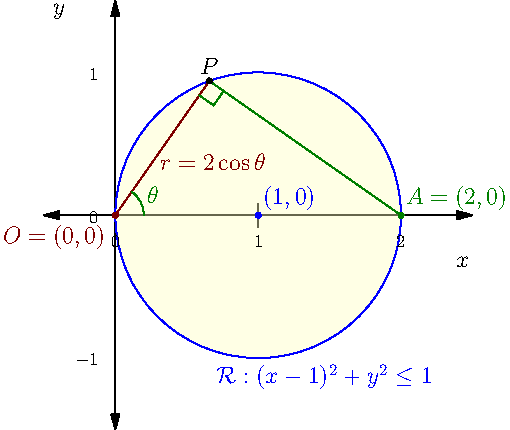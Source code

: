 import graph;
import geometry;
size(9cm);
xaxis("$x$", -0.5, 2.5, Ticks(Label(fontsize(9pt)), Step=1, begin=false, end=false), Arrows);
yaxis("$y$", -1.5, 1.5, Ticks(Label(fontsize(9pt)), Step=1, begin=false, end=false), Arrows);

filldraw(circle((1,0), 1), opacity(0.4)+paleyellow, blue);
pair P = (1,0)+dir(110);
pair O = (0,0);
pair A = (2,0);
dot("$O=(0,0)$", O, 2*dir(225), brown);
draw(O--P, brown);
label((1,-1), "$\mathcal{R} : (x-1)^2 + y^2 \le 1$", dir(-60), blue);
draw(arc((0,0), 0.2, 0, 55), deepgreen);
label("$\theta$", 0.2*dir(27.5), dir(27.5), deepgreen);
label("$r = 2 \cos \theta$", 0.4*P, dir(0), brown);
draw(P--A, deepgreen);
markrightangle(O, P, A, deepgreen);
dot("$P$", P, dir(90));
dot("$A=(2,0)$", A, dir(45), deepgreen);
dot("$(1,0)$", (1,0), dir(45), blue);
